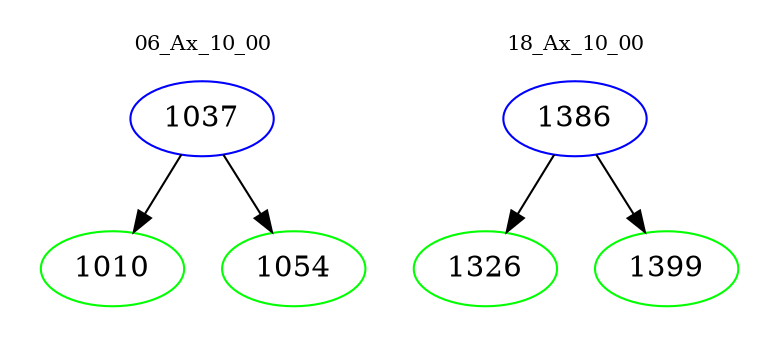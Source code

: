 digraph{
subgraph cluster_0 {
color = white
label = "06_Ax_10_00";
fontsize=10;
T0_1037 [label="1037", color="blue"]
T0_1037 -> T0_1010 [color="black"]
T0_1010 [label="1010", color="green"]
T0_1037 -> T0_1054 [color="black"]
T0_1054 [label="1054", color="green"]
}
subgraph cluster_1 {
color = white
label = "18_Ax_10_00";
fontsize=10;
T1_1386 [label="1386", color="blue"]
T1_1386 -> T1_1326 [color="black"]
T1_1326 [label="1326", color="green"]
T1_1386 -> T1_1399 [color="black"]
T1_1399 [label="1399", color="green"]
}
}
